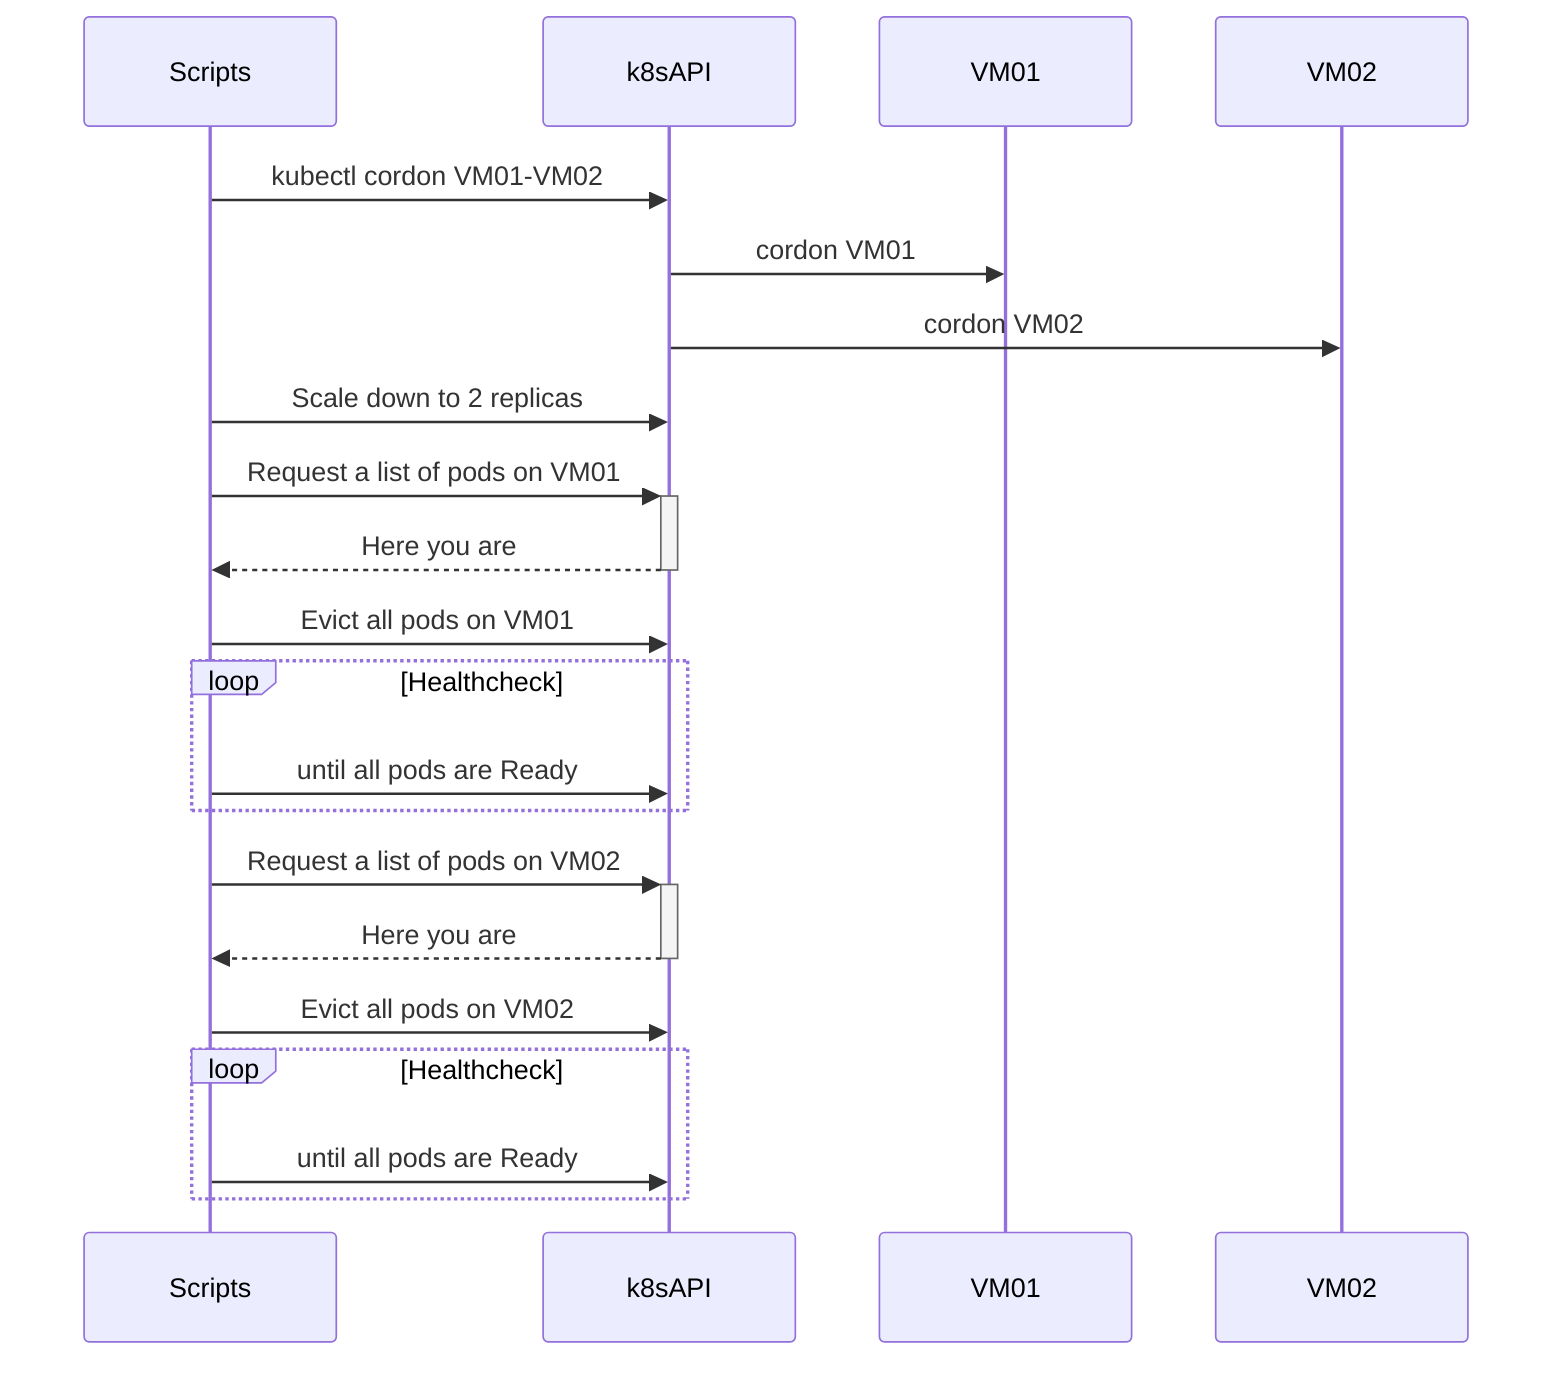 sequenceDiagram
	participant Scripts
    participant k8sAPI
    participant VM01
    participant VM02
    Scripts->>k8sAPI: kubectl cordon VM01-VM02
    k8sAPI->>VM01: cordon VM01
    k8sAPI->>VM02: cordon VM02
    Scripts->>k8sAPI: Scale down to 2 replicas

    Scripts->>+k8sAPI: Request a list of pods on VM01
    k8sAPI-->>-Scripts: Here you are

    Scripts->>k8sAPI: Evict all pods on VM01
    loop Healthcheck
        Scripts->>k8sAPI: until all pods are Ready
    end
    Scripts->>+k8sAPI: Request a list of pods on VM02
    k8sAPI-->>-Scripts: Here you are
    Scripts->>k8sAPI: Evict all pods on VM02
    loop Healthcheck
        Scripts->>k8sAPI: until all pods are Ready
    end